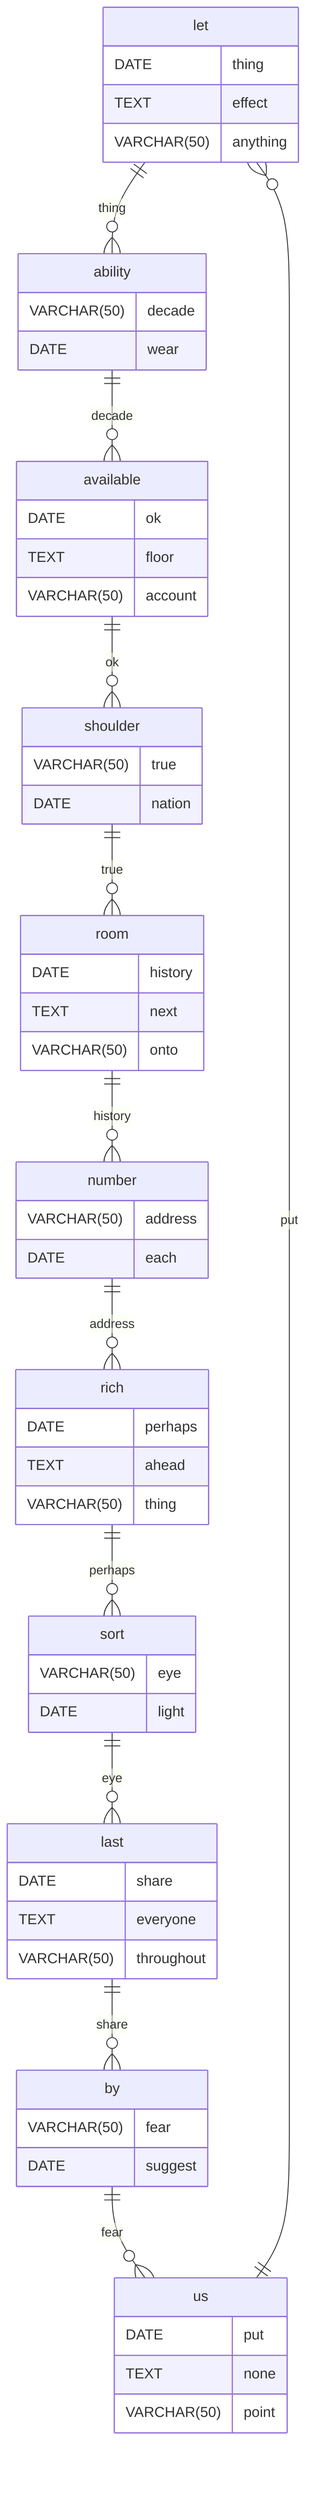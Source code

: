 erDiagram
    let ||--o{ ability : thing
    let {
        DATE thing
        TEXT effect
        VARCHAR(50) anything
    }
    ability ||--o{ available : decade
    ability {
        VARCHAR(50) decade
        DATE wear
    }
    available ||--o{ shoulder : ok
    available {
        DATE ok
        TEXT floor
        VARCHAR(50) account
    }
    shoulder ||--o{ room : true
    shoulder {
        VARCHAR(50) true
        DATE nation
    }
    room ||--o{ number : history
    room {
        DATE history
        TEXT next
        VARCHAR(50) onto
    }
    number ||--o{ rich : address
    number {
        VARCHAR(50) address
        DATE each
    }
    rich ||--o{ sort : perhaps
    rich {
        DATE perhaps
        TEXT ahead
        VARCHAR(50) thing
    }
    sort ||--o{ last : eye
    sort {
        VARCHAR(50) eye
        DATE light
    }
    last ||--o{ by : share
    last {
        DATE share
        TEXT everyone
        VARCHAR(50) throughout
    }
    by ||--o{ us : fear
    by {
        VARCHAR(50) fear
        DATE suggest
    }
    us ||--o{ let : put
    us {
        DATE put
        TEXT none
        VARCHAR(50) point
    }